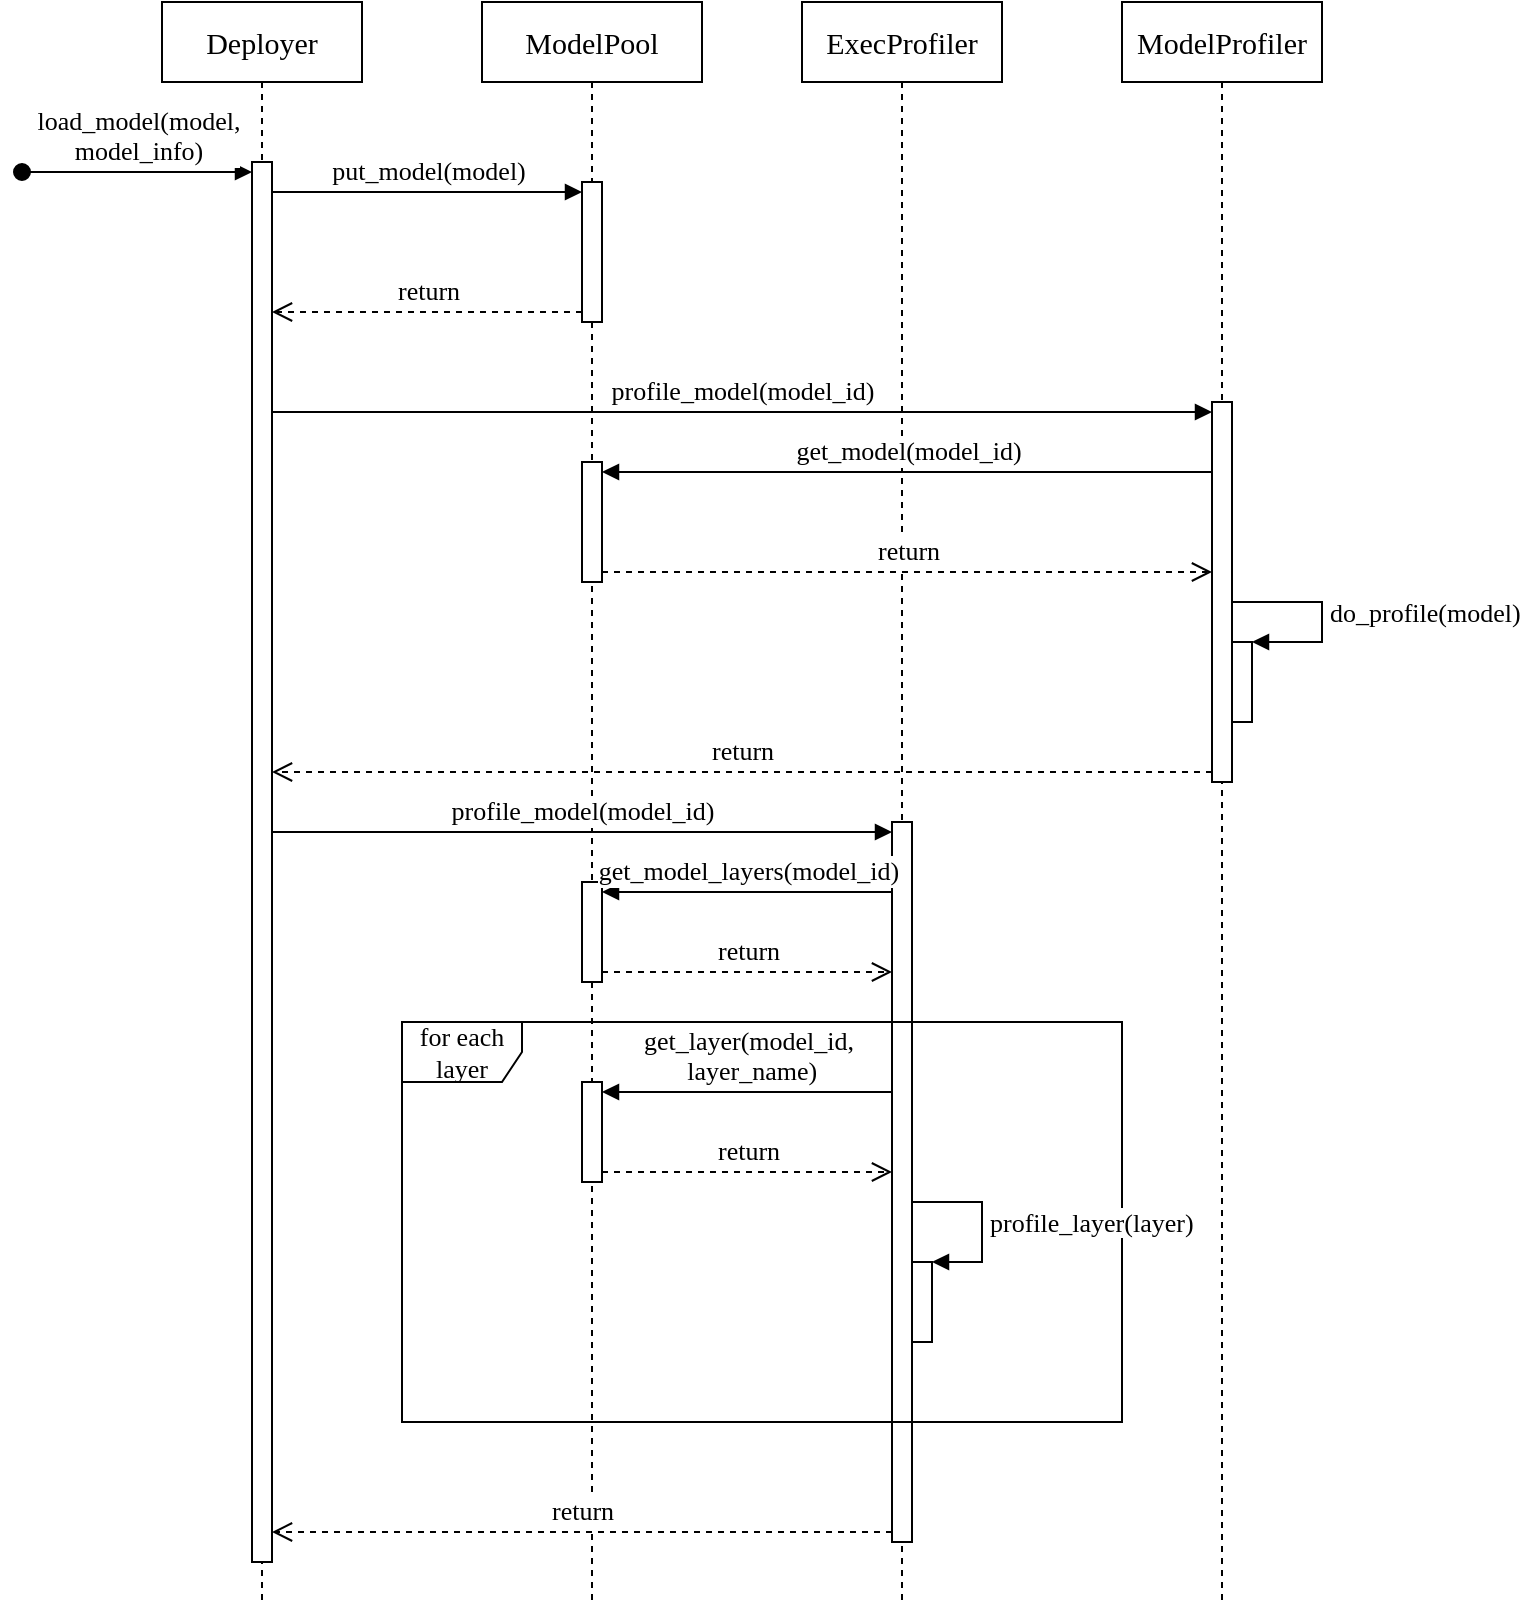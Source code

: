 <mxfile version="27.0.9" pages="5">
  <diagram name="SD_Model_Loading" id="dd1EZxh5fKVaOEeoGFPT">
    <mxGraphModel dx="1426" dy="843" grid="1" gridSize="10" guides="1" tooltips="1" connect="1" arrows="1" fold="1" page="1" pageScale="1" pageWidth="827" pageHeight="1169" math="0" shadow="0" adaptiveColors="none">
      <root>
        <mxCell id="0" />
        <mxCell id="1" parent="0" />
        <mxCell id="vfWFC2bISRL_BCVfNEyI-1" value="Deployer" style="shape=umlLifeline;perimeter=lifelinePerimeter;whiteSpace=wrap;html=1;container=1;dropTarget=0;collapsible=0;recursiveResize=0;outlineConnect=0;portConstraint=eastwest;newEdgeStyle={&quot;curved&quot;:0,&quot;rounded&quot;:0};fontSize=15;fontFamily=Times New Roman;" parent="1" vertex="1">
          <mxGeometry x="80" y="40" width="100" height="800" as="geometry" />
        </mxCell>
        <mxCell id="vfWFC2bISRL_BCVfNEyI-7" value="" style="html=1;points=[[0,0,0,0,5],[0,1,0,0,-5],[1,0,0,0,5],[1,1,0,0,-5]];perimeter=orthogonalPerimeter;outlineConnect=0;targetShapes=umlLifeline;portConstraint=eastwest;newEdgeStyle={&quot;curved&quot;:0,&quot;rounded&quot;:0};fontFamily=Times New Roman;fontSize=13;" parent="vfWFC2bISRL_BCVfNEyI-1" vertex="1">
          <mxGeometry x="45" y="80" width="10" height="700" as="geometry" />
        </mxCell>
        <mxCell id="vfWFC2bISRL_BCVfNEyI-2" value="ModelPool" style="shape=umlLifeline;perimeter=lifelinePerimeter;whiteSpace=wrap;html=1;container=1;dropTarget=0;collapsible=0;recursiveResize=0;outlineConnect=0;portConstraint=eastwest;newEdgeStyle={&quot;curved&quot;:0,&quot;rounded&quot;:0};fontSize=15;fontFamily=Times New Roman;" parent="1" vertex="1">
          <mxGeometry x="240" y="40" width="110" height="800" as="geometry" />
        </mxCell>
        <mxCell id="vfWFC2bISRL_BCVfNEyI-9" value="" style="html=1;points=[[0,0,0,0,5],[0,1,0,0,-5],[1,0,0,0,5],[1,1,0,0,-5]];perimeter=orthogonalPerimeter;outlineConnect=0;targetShapes=umlLifeline;portConstraint=eastwest;newEdgeStyle={&quot;curved&quot;:0,&quot;rounded&quot;:0};fontFamily=Times New Roman;fontSize=13;" parent="vfWFC2bISRL_BCVfNEyI-2" vertex="1">
          <mxGeometry x="50" y="90" width="10" height="70" as="geometry" />
        </mxCell>
        <mxCell id="vfWFC2bISRL_BCVfNEyI-22" value="" style="html=1;points=[[0,0,0,0,5],[0,1,0,0,-5],[1,0,0,0,5],[1,1,0,0,-5]];perimeter=orthogonalPerimeter;outlineConnect=0;targetShapes=umlLifeline;portConstraint=eastwest;newEdgeStyle={&quot;curved&quot;:0,&quot;rounded&quot;:0};fontFamily=Times New Roman;fontSize=13;" parent="vfWFC2bISRL_BCVfNEyI-2" vertex="1">
          <mxGeometry x="50" y="230" width="10" height="60" as="geometry" />
        </mxCell>
        <mxCell id="vfWFC2bISRL_BCVfNEyI-30" value="" style="html=1;points=[[0,0,0,0,5],[0,1,0,0,-5],[1,0,0,0,5],[1,1,0,0,-5]];perimeter=orthogonalPerimeter;outlineConnect=0;targetShapes=umlLifeline;portConstraint=eastwest;newEdgeStyle={&quot;curved&quot;:0,&quot;rounded&quot;:0};fontFamily=Times New Roman;fontSize=13;" parent="vfWFC2bISRL_BCVfNEyI-2" vertex="1">
          <mxGeometry x="50" y="440" width="10" height="50" as="geometry" />
        </mxCell>
        <mxCell id="vfWFC2bISRL_BCVfNEyI-3" value="ExecProfiler" style="shape=umlLifeline;perimeter=lifelinePerimeter;whiteSpace=wrap;html=1;container=1;dropTarget=0;collapsible=0;recursiveResize=0;outlineConnect=0;portConstraint=eastwest;newEdgeStyle={&quot;curved&quot;:0,&quot;rounded&quot;:0};fontSize=15;fontFamily=Times New Roman;" parent="1" vertex="1">
          <mxGeometry x="400" y="40" width="100" height="800" as="geometry" />
        </mxCell>
        <mxCell id="vfWFC2bISRL_BCVfNEyI-16" value="" style="html=1;points=[[0,0,0,0,5],[0,1,0,0,-5],[1,0,0,0,5],[1,1,0,0,-5]];perimeter=orthogonalPerimeter;outlineConnect=0;targetShapes=umlLifeline;portConstraint=eastwest;newEdgeStyle={&quot;curved&quot;:0,&quot;rounded&quot;:0};fontFamily=Times New Roman;fontSize=13;" parent="vfWFC2bISRL_BCVfNEyI-3" vertex="1">
          <mxGeometry x="45" y="410" width="10" height="360" as="geometry" />
        </mxCell>
        <mxCell id="vfWFC2bISRL_BCVfNEyI-4" value="ModelProfiler" style="shape=umlLifeline;perimeter=lifelinePerimeter;whiteSpace=wrap;html=1;container=1;dropTarget=0;collapsible=0;recursiveResize=0;outlineConnect=0;portConstraint=eastwest;newEdgeStyle={&quot;curved&quot;:0,&quot;rounded&quot;:0};fontSize=15;fontFamily=Times New Roman;" parent="1" vertex="1">
          <mxGeometry x="560" y="40" width="100" height="800" as="geometry" />
        </mxCell>
        <mxCell id="vfWFC2bISRL_BCVfNEyI-19" value="" style="html=1;points=[[0,0,0,0,5],[0,1,0,0,-5],[1,0,0,0,5],[1,1,0,0,-5]];perimeter=orthogonalPerimeter;outlineConnect=0;targetShapes=umlLifeline;portConstraint=eastwest;newEdgeStyle={&quot;curved&quot;:0,&quot;rounded&quot;:0};fontFamily=Times New Roman;fontSize=13;" parent="vfWFC2bISRL_BCVfNEyI-4" vertex="1">
          <mxGeometry x="45" y="200" width="10" height="190" as="geometry" />
        </mxCell>
        <mxCell id="vfWFC2bISRL_BCVfNEyI-25" value="" style="html=1;points=[[0,0,0,0,5],[0,1,0,0,-5],[1,0,0,0,5],[1,1,0,0,-5]];perimeter=orthogonalPerimeter;outlineConnect=0;targetShapes=umlLifeline;portConstraint=eastwest;newEdgeStyle={&quot;curved&quot;:0,&quot;rounded&quot;:0};fontFamily=Times New Roman;fontSize=13;" parent="vfWFC2bISRL_BCVfNEyI-4" vertex="1">
          <mxGeometry x="55" y="320" width="10" height="40" as="geometry" />
        </mxCell>
        <mxCell id="vfWFC2bISRL_BCVfNEyI-26" value="do_profile(model)" style="html=1;align=left;spacingLeft=2;endArrow=block;rounded=0;edgeStyle=orthogonalEdgeStyle;curved=0;rounded=0;fontFamily=Times New Roman;fontSize=13;" parent="vfWFC2bISRL_BCVfNEyI-4" source="vfWFC2bISRL_BCVfNEyI-19" target="vfWFC2bISRL_BCVfNEyI-25" edge="1">
          <mxGeometry relative="1" as="geometry">
            <mxPoint x="115" y="320" as="sourcePoint" />
            <Array as="points">
              <mxPoint x="100" y="300" />
              <mxPoint x="100" y="320" />
            </Array>
          </mxGeometry>
        </mxCell>
        <mxCell id="vfWFC2bISRL_BCVfNEyI-8" value="load_model(model,&lt;br&gt;model_info)" style="html=1;verticalAlign=bottom;startArrow=oval;endArrow=block;startSize=8;curved=0;rounded=0;entryX=0;entryY=0;entryDx=0;entryDy=5;fontFamily=Times New Roman;fontSize=13;" parent="1" target="vfWFC2bISRL_BCVfNEyI-7" edge="1">
          <mxGeometry relative="1" as="geometry">
            <mxPoint x="10" y="125" as="sourcePoint" />
          </mxGeometry>
        </mxCell>
        <mxCell id="vfWFC2bISRL_BCVfNEyI-10" value="put_model(model)" style="html=1;verticalAlign=bottom;endArrow=block;curved=0;rounded=0;entryX=0;entryY=0;entryDx=0;entryDy=5;fontFamily=Times New Roman;fontSize=13;" parent="1" source="vfWFC2bISRL_BCVfNEyI-7" target="vfWFC2bISRL_BCVfNEyI-9" edge="1">
          <mxGeometry relative="1" as="geometry">
            <mxPoint x="150" y="145" as="sourcePoint" />
          </mxGeometry>
        </mxCell>
        <mxCell id="vfWFC2bISRL_BCVfNEyI-11" value="return" style="html=1;verticalAlign=bottom;endArrow=open;dashed=1;endSize=8;curved=0;rounded=0;exitX=0;exitY=1;exitDx=0;exitDy=-5;fontFamily=Times New Roman;fontSize=13;" parent="1" source="vfWFC2bISRL_BCVfNEyI-9" target="vfWFC2bISRL_BCVfNEyI-7" edge="1">
          <mxGeometry relative="1" as="geometry">
            <mxPoint x="150" y="215" as="targetPoint" />
          </mxGeometry>
        </mxCell>
        <mxCell id="vfWFC2bISRL_BCVfNEyI-17" value="profile_model(model_id)" style="html=1;verticalAlign=bottom;endArrow=block;curved=0;rounded=0;entryX=0;entryY=0;entryDx=0;entryDy=5;fontFamily=Times New Roman;fontSize=13;" parent="1" source="vfWFC2bISRL_BCVfNEyI-7" target="vfWFC2bISRL_BCVfNEyI-16" edge="1">
          <mxGeometry relative="1" as="geometry">
            <mxPoint x="150" y="245" as="sourcePoint" />
          </mxGeometry>
        </mxCell>
        <mxCell id="vfWFC2bISRL_BCVfNEyI-18" value="return" style="html=1;verticalAlign=bottom;endArrow=open;dashed=1;endSize=8;curved=0;rounded=0;exitX=0;exitY=1;exitDx=0;exitDy=-5;fontFamily=Times New Roman;fontSize=13;" parent="1" source="vfWFC2bISRL_BCVfNEyI-16" target="vfWFC2bISRL_BCVfNEyI-7" edge="1">
          <mxGeometry relative="1" as="geometry">
            <mxPoint x="150" y="315" as="targetPoint" />
          </mxGeometry>
        </mxCell>
        <mxCell id="vfWFC2bISRL_BCVfNEyI-20" value="profile_model(model_id)" style="html=1;verticalAlign=bottom;endArrow=block;curved=0;rounded=0;entryX=0;entryY=0;entryDx=0;entryDy=5;fontFamily=Times New Roman;fontSize=13;" parent="1" source="vfWFC2bISRL_BCVfNEyI-7" target="vfWFC2bISRL_BCVfNEyI-19" edge="1">
          <mxGeometry relative="1" as="geometry">
            <mxPoint x="300" y="245" as="sourcePoint" />
          </mxGeometry>
        </mxCell>
        <mxCell id="vfWFC2bISRL_BCVfNEyI-21" value="return" style="html=1;verticalAlign=bottom;endArrow=open;dashed=1;endSize=8;curved=0;rounded=0;exitX=0;exitY=1;exitDx=0;exitDy=-5;fontFamily=Times New Roman;fontSize=13;" parent="1" source="vfWFC2bISRL_BCVfNEyI-19" target="vfWFC2bISRL_BCVfNEyI-7" edge="1">
          <mxGeometry relative="1" as="geometry">
            <mxPoint x="300" y="315" as="targetPoint" />
          </mxGeometry>
        </mxCell>
        <mxCell id="vfWFC2bISRL_BCVfNEyI-23" value="get_model(model_id)" style="html=1;verticalAlign=bottom;endArrow=block;curved=0;rounded=0;entryX=1;entryY=0;entryDx=0;entryDy=5;fontFamily=Times New Roman;fontSize=13;" parent="1" source="vfWFC2bISRL_BCVfNEyI-19" target="vfWFC2bISRL_BCVfNEyI-22" edge="1">
          <mxGeometry relative="1" as="geometry">
            <mxPoint x="590" y="295" as="sourcePoint" />
          </mxGeometry>
        </mxCell>
        <mxCell id="vfWFC2bISRL_BCVfNEyI-24" value="return" style="html=1;verticalAlign=bottom;endArrow=open;dashed=1;endSize=8;curved=0;rounded=0;exitX=1;exitY=1;exitDx=0;exitDy=-5;fontFamily=Times New Roman;fontSize=13;" parent="1" source="vfWFC2bISRL_BCVfNEyI-22" target="vfWFC2bISRL_BCVfNEyI-19" edge="1">
          <mxGeometry relative="1" as="geometry">
            <mxPoint x="590" y="365" as="targetPoint" />
          </mxGeometry>
        </mxCell>
        <mxCell id="vfWFC2bISRL_BCVfNEyI-31" value="get_model_layers(model_id)" style="html=1;verticalAlign=bottom;endArrow=block;curved=0;rounded=0;entryX=1;entryY=0;entryDx=0;entryDy=5;fontFamily=Times New Roman;fontSize=13;" parent="1" source="vfWFC2bISRL_BCVfNEyI-16" target="vfWFC2bISRL_BCVfNEyI-30" edge="1">
          <mxGeometry relative="1" as="geometry">
            <mxPoint x="420" y="525" as="sourcePoint" />
          </mxGeometry>
        </mxCell>
        <mxCell id="vfWFC2bISRL_BCVfNEyI-32" value="return" style="html=1;verticalAlign=bottom;endArrow=open;dashed=1;endSize=8;curved=0;rounded=0;exitX=1;exitY=1;exitDx=0;exitDy=-5;fontFamily=Times New Roman;fontSize=13;" parent="1" source="vfWFC2bISRL_BCVfNEyI-30" target="vfWFC2bISRL_BCVfNEyI-16" edge="1">
          <mxGeometry relative="1" as="geometry">
            <mxPoint x="420" y="595" as="targetPoint" />
          </mxGeometry>
        </mxCell>
        <mxCell id="vfWFC2bISRL_BCVfNEyI-33" value="for each layer" style="shape=umlFrame;whiteSpace=wrap;html=1;pointerEvents=0;fontFamily=Times New Roman;fontSize=13;" parent="1" vertex="1">
          <mxGeometry x="200" y="550" width="360" height="200" as="geometry" />
        </mxCell>
        <mxCell id="vfWFC2bISRL_BCVfNEyI-34" value="" style="html=1;points=[[0,0,0,0,5],[0,1,0,0,-5],[1,0,0,0,5],[1,1,0,0,-5]];perimeter=orthogonalPerimeter;outlineConnect=0;targetShapes=umlLifeline;portConstraint=eastwest;newEdgeStyle={&quot;curved&quot;:0,&quot;rounded&quot;:0};fontFamily=Times New Roman;fontSize=13;" parent="1" vertex="1">
          <mxGeometry x="290" y="580" width="10" height="50" as="geometry" />
        </mxCell>
        <mxCell id="vfWFC2bISRL_BCVfNEyI-35" value="get_layer(model_id,&lt;br&gt;&amp;nbsp;layer_name)" style="html=1;verticalAlign=bottom;endArrow=block;curved=0;rounded=0;entryX=1;entryY=0;entryDx=0;entryDy=5;fontFamily=Times New Roman;fontSize=13;" parent="1" source="vfWFC2bISRL_BCVfNEyI-16" target="vfWFC2bISRL_BCVfNEyI-34" edge="1">
          <mxGeometry relative="1" as="geometry">
            <mxPoint x="415" y="585" as="sourcePoint" />
          </mxGeometry>
        </mxCell>
        <mxCell id="vfWFC2bISRL_BCVfNEyI-36" value="return" style="html=1;verticalAlign=bottom;endArrow=open;dashed=1;endSize=8;curved=0;rounded=0;exitX=1;exitY=1;exitDx=0;exitDy=-5;fontFamily=Times New Roman;fontSize=13;" parent="1" source="vfWFC2bISRL_BCVfNEyI-34" target="vfWFC2bISRL_BCVfNEyI-16" edge="1">
          <mxGeometry relative="1" as="geometry">
            <mxPoint x="415" y="655" as="targetPoint" />
          </mxGeometry>
        </mxCell>
        <mxCell id="vfWFC2bISRL_BCVfNEyI-37" value="" style="html=1;points=[[0,0,0,0,5],[0,1,0,0,-5],[1,0,0,0,5],[1,1,0,0,-5]];perimeter=orthogonalPerimeter;outlineConnect=0;targetShapes=umlLifeline;portConstraint=eastwest;newEdgeStyle={&quot;curved&quot;:0,&quot;rounded&quot;:0};fontFamily=Times New Roman;fontSize=13;" parent="1" vertex="1">
          <mxGeometry x="455" y="670" width="10" height="40" as="geometry" />
        </mxCell>
        <mxCell id="vfWFC2bISRL_BCVfNEyI-38" value="profile_layer(layer)" style="html=1;align=left;spacingLeft=2;endArrow=block;rounded=0;edgeStyle=orthogonalEdgeStyle;curved=0;rounded=0;fontFamily=Times New Roman;fontSize=13;" parent="1" source="vfWFC2bISRL_BCVfNEyI-16" target="vfWFC2bISRL_BCVfNEyI-37" edge="1">
          <mxGeometry relative="1" as="geometry">
            <mxPoint x="485" y="650" as="sourcePoint" />
            <Array as="points">
              <mxPoint x="490" y="640" />
              <mxPoint x="490" y="670" />
            </Array>
          </mxGeometry>
        </mxCell>
      </root>
    </mxGraphModel>
  </diagram>
  <diagram id="7vWzTCYvKVtXbU5EEI3h" name="SD_Plan_Generation">
    <mxGraphModel dx="2253" dy="843" grid="1" gridSize="10" guides="1" tooltips="1" connect="1" arrows="1" fold="1" page="1" pageScale="1" pageWidth="827" pageHeight="1169" math="0" shadow="0" adaptiveColors="none">
      <root>
        <mxCell id="0" />
        <mxCell id="1" parent="0" />
        <mxCell id="BKi2nVKQxzOFFYB7O-dh-5" value="Deployer" style="shape=umlLifeline;perimeter=lifelinePerimeter;whiteSpace=wrap;html=1;container=1;dropTarget=0;collapsible=0;recursiveResize=0;outlineConnect=0;portConstraint=eastwest;newEdgeStyle={&quot;curved&quot;:0,&quot;rounded&quot;:0};fontFamily=Times New Roman;fontSize=15;" parent="1" vertex="1">
          <mxGeometry x="80" y="40" width="100" height="720" as="geometry" />
        </mxCell>
        <mxCell id="BKi2nVKQxzOFFYB7O-dh-10" value="" style="html=1;points=[[0,0,0,0,5],[0,1,0,0,-5],[1,0,0,0,5],[1,1,0,0,-5]];perimeter=orthogonalPerimeter;outlineConnect=0;targetShapes=umlLifeline;portConstraint=eastwest;newEdgeStyle={&quot;curved&quot;:0,&quot;rounded&quot;:0};fontFamily=Times New Roman;fontSize=13;" parent="BKi2nVKQxzOFFYB7O-dh-5" vertex="1">
          <mxGeometry x="45" y="80" width="10" height="620" as="geometry" />
        </mxCell>
        <mxCell id="BKi2nVKQxzOFFYB7O-dh-11" value="generate_plan(opt_params)" style="html=1;verticalAlign=bottom;startArrow=oval;endArrow=block;startSize=8;curved=0;rounded=0;entryX=0;entryY=0;entryDx=0;entryDy=5;fontFamily=Times New Roman;fontSize=13;" parent="BKi2nVKQxzOFFYB7O-dh-5" target="BKi2nVKQxzOFFYB7O-dh-10" edge="1">
          <mxGeometry relative="1" as="geometry">
            <mxPoint x="-70" y="85" as="sourcePoint" />
          </mxGeometry>
        </mxCell>
        <mxCell id="BKi2nVKQxzOFFYB7O-dh-6" value="ModelProfiler" style="shape=umlLifeline;perimeter=lifelinePerimeter;whiteSpace=wrap;html=1;container=1;dropTarget=0;collapsible=0;recursiveResize=0;outlineConnect=0;portConstraint=eastwest;newEdgeStyle={&quot;curved&quot;:0,&quot;rounded&quot;:0};fontFamily=Times New Roman;fontSize=15;" parent="1" vertex="1">
          <mxGeometry x="240" y="40" width="100" height="720" as="geometry" />
        </mxCell>
        <mxCell id="BKi2nVKQxzOFFYB7O-dh-15" value="" style="html=1;points=[[0,0,0,0,5],[0,1,0,0,-5],[1,0,0,0,5],[1,1,0,0,-5]];perimeter=orthogonalPerimeter;outlineConnect=0;targetShapes=umlLifeline;portConstraint=eastwest;newEdgeStyle={&quot;curved&quot;:0,&quot;rounded&quot;:0};fontFamily=Times New Roman;fontSize=13;" parent="BKi2nVKQxzOFFYB7O-dh-6" vertex="1">
          <mxGeometry x="45" y="190" width="10" height="60" as="geometry" />
        </mxCell>
        <mxCell id="BKi2nVKQxzOFFYB7O-dh-7" value="NetStatePool" style="shape=umlLifeline;perimeter=lifelinePerimeter;whiteSpace=wrap;html=1;container=1;dropTarget=0;collapsible=0;recursiveResize=0;outlineConnect=0;portConstraint=eastwest;newEdgeStyle={&quot;curved&quot;:0,&quot;rounded&quot;:0};fontFamily=Times New Roman;fontSize=15;" parent="1" vertex="1">
          <mxGeometry x="400" y="40" width="100" height="720" as="geometry" />
        </mxCell>
        <mxCell id="BKi2nVKQxzOFFYB7O-dh-12" value="" style="html=1;points=[[0,0,0,0,5],[0,1,0,0,-5],[1,0,0,0,5],[1,1,0,0,-5]];perimeter=orthogonalPerimeter;outlineConnect=0;targetShapes=umlLifeline;portConstraint=eastwest;newEdgeStyle={&quot;curved&quot;:0,&quot;rounded&quot;:0};fontFamily=Times New Roman;fontSize=13;" parent="BKi2nVKQxzOFFYB7O-dh-7" vertex="1">
          <mxGeometry x="45" y="100" width="10" height="60" as="geometry" />
        </mxCell>
        <mxCell id="BKi2nVKQxzOFFYB7O-dh-8" value="ExecProfiler" style="shape=umlLifeline;perimeter=lifelinePerimeter;whiteSpace=wrap;html=1;container=1;dropTarget=0;collapsible=0;recursiveResize=0;outlineConnect=0;portConstraint=eastwest;newEdgeStyle={&quot;curved&quot;:0,&quot;rounded&quot;:0};fontFamily=Times New Roman;fontSize=15;" parent="1" vertex="1">
          <mxGeometry x="560" y="40" width="100" height="720" as="geometry" />
        </mxCell>
        <mxCell id="H54k40G9BARdAE5oaCfn-1" value="" style="html=1;points=[[0,0,0,0,5],[0,1,0,0,-5],[1,0,0,0,5],[1,1,0,0,-5]];perimeter=orthogonalPerimeter;outlineConnect=0;targetShapes=umlLifeline;portConstraint=eastwest;newEdgeStyle={&quot;curved&quot;:0,&quot;rounded&quot;:0};fontFamily=Times New Roman;fontSize=13;" parent="BKi2nVKQxzOFFYB7O-dh-8" vertex="1">
          <mxGeometry x="45" y="270" width="10" height="70" as="geometry" />
        </mxCell>
        <mxCell id="BKi2nVKQxzOFFYB7O-dh-9" value="Optimizer" style="shape=umlLifeline;perimeter=lifelinePerimeter;whiteSpace=wrap;html=1;container=1;dropTarget=0;collapsible=0;recursiveResize=0;outlineConnect=0;portConstraint=eastwest;newEdgeStyle={&quot;curved&quot;:0,&quot;rounded&quot;:0};fontFamily=Times New Roman;fontSize=15;" parent="1" vertex="1">
          <mxGeometry x="720" y="40" width="100" height="710" as="geometry" />
        </mxCell>
        <mxCell id="H54k40G9BARdAE5oaCfn-4" value="" style="html=1;points=[[0,0,0,0,5],[0,1,0,0,-5],[1,0,0,0,5],[1,1,0,0,-5]];perimeter=orthogonalPerimeter;outlineConnect=0;targetShapes=umlLifeline;portConstraint=eastwest;newEdgeStyle={&quot;curved&quot;:0,&quot;rounded&quot;:0};fontFamily=Times New Roman;fontSize=13;" parent="BKi2nVKQxzOFFYB7O-dh-9" vertex="1">
          <mxGeometry x="45" y="390" width="10" height="290" as="geometry" />
        </mxCell>
        <mxCell id="H54k40G9BARdAE5oaCfn-9" value="" style="html=1;points=[[0,0,0,0,5],[0,1,0,0,-5],[1,0,0,0,5],[1,1,0,0,-5]];perimeter=orthogonalPerimeter;outlineConnect=0;targetShapes=umlLifeline;portConstraint=eastwest;newEdgeStyle={&quot;curved&quot;:0,&quot;rounded&quot;:0};fontFamily=Times New Roman;fontSize=13;" parent="BKi2nVKQxzOFFYB7O-dh-9" vertex="1">
          <mxGeometry x="55" y="440" width="10" height="40" as="geometry" />
        </mxCell>
        <mxCell id="H54k40G9BARdAE5oaCfn-10" value="do_optimization()" style="html=1;align=left;spacingLeft=2;endArrow=block;rounded=0;edgeStyle=orthogonalEdgeStyle;curved=0;rounded=0;fontFamily=Times New Roman;fontSize=13;" parent="BKi2nVKQxzOFFYB7O-dh-9" source="H54k40G9BARdAE5oaCfn-4" target="H54k40G9BARdAE5oaCfn-9" edge="1">
          <mxGeometry relative="1" as="geometry">
            <mxPoint x="85" y="420" as="sourcePoint" />
            <Array as="points">
              <mxPoint x="90" y="410" />
              <mxPoint x="90" y="440" />
            </Array>
          </mxGeometry>
        </mxCell>
        <mxCell id="H54k40G9BARdAE5oaCfn-11" value="" style="html=1;points=[[0,0,0,0,5],[0,1,0,0,-5],[1,0,0,0,5],[1,1,0,0,-5]];perimeter=orthogonalPerimeter;outlineConnect=0;targetShapes=umlLifeline;portConstraint=eastwest;newEdgeStyle={&quot;curved&quot;:0,&quot;rounded&quot;:0};fontFamily=Times New Roman;fontSize=13;" parent="BKi2nVKQxzOFFYB7O-dh-9" vertex="1">
          <mxGeometry x="55" y="525" width="10" height="40" as="geometry" />
        </mxCell>
        <mxCell id="H54k40G9BARdAE5oaCfn-12" value="post_process()" style="html=1;align=left;spacingLeft=2;endArrow=block;rounded=0;edgeStyle=orthogonalEdgeStyle;curved=0;rounded=0;fontFamily=Times New Roman;fontSize=13;" parent="BKi2nVKQxzOFFYB7O-dh-9" source="H54k40G9BARdAE5oaCfn-4" target="H54k40G9BARdAE5oaCfn-11" edge="1">
          <mxGeometry relative="1" as="geometry">
            <mxPoint x="95" y="500" as="sourcePoint" />
            <Array as="points">
              <mxPoint x="90" y="500" />
              <mxPoint x="90" y="530" />
            </Array>
          </mxGeometry>
        </mxCell>
        <mxCell id="H54k40G9BARdAE5oaCfn-13" value="" style="html=1;points=[[0,0,0,0,5],[0,1,0,0,-5],[1,0,0,0,5],[1,1,0,0,-5]];perimeter=orthogonalPerimeter;outlineConnect=0;targetShapes=umlLifeline;portConstraint=eastwest;newEdgeStyle={&quot;curved&quot;:0,&quot;rounded&quot;:0};fontFamily=Times New Roman;fontSize=13;" parent="BKi2nVKQxzOFFYB7O-dh-9" vertex="1">
          <mxGeometry x="55" y="610" width="10" height="40" as="geometry" />
        </mxCell>
        <mxCell id="H54k40G9BARdAE5oaCfn-14" value="build_plan()" style="html=1;align=left;spacingLeft=2;endArrow=block;rounded=0;edgeStyle=orthogonalEdgeStyle;curved=0;rounded=0;fontFamily=Times New Roman;fontSize=13;" parent="BKi2nVKQxzOFFYB7O-dh-9" edge="1">
          <mxGeometry relative="1" as="geometry">
            <mxPoint x="55" y="576" as="sourcePoint" />
            <Array as="points">
              <mxPoint x="55" y="590" />
              <mxPoint x="90" y="590" />
              <mxPoint x="90" y="616" />
            </Array>
            <mxPoint x="65" y="616" as="targetPoint" />
          </mxGeometry>
        </mxCell>
        <mxCell id="BKi2nVKQxzOFFYB7O-dh-13" value="get_network_graph()" style="html=1;verticalAlign=bottom;endArrow=block;curved=0;rounded=0;entryX=0;entryY=0;entryDx=0;entryDy=5;fontFamily=Times New Roman;fontSize=13;" parent="1" source="BKi2nVKQxzOFFYB7O-dh-10" target="BKi2nVKQxzOFFYB7O-dh-12" edge="1">
          <mxGeometry relative="1" as="geometry">
            <mxPoint x="310" y="155" as="sourcePoint" />
          </mxGeometry>
        </mxCell>
        <mxCell id="BKi2nVKQxzOFFYB7O-dh-14" value="return" style="html=1;verticalAlign=bottom;endArrow=open;dashed=1;endSize=8;curved=0;rounded=0;exitX=0;exitY=1;exitDx=0;exitDy=-5;fontFamily=Times New Roman;fontSize=13;" parent="1" source="BKi2nVKQxzOFFYB7O-dh-12" target="BKi2nVKQxzOFFYB7O-dh-10" edge="1">
          <mxGeometry relative="1" as="geometry">
            <mxPoint x="310" y="225" as="targetPoint" />
          </mxGeometry>
        </mxCell>
        <mxCell id="BKi2nVKQxzOFFYB7O-dh-16" value="get_model_profile(model_id)" style="html=1;verticalAlign=bottom;endArrow=block;curved=0;rounded=0;entryX=0;entryY=0;entryDx=0;entryDy=5;fontFamily=Times New Roman;fontSize=13;" parent="1" source="BKi2nVKQxzOFFYB7O-dh-10" target="BKi2nVKQxzOFFYB7O-dh-15" edge="1">
          <mxGeometry relative="1" as="geometry">
            <mxPoint x="190" y="235" as="sourcePoint" />
          </mxGeometry>
        </mxCell>
        <mxCell id="BKi2nVKQxzOFFYB7O-dh-17" value="return" style="html=1;verticalAlign=bottom;endArrow=open;dashed=1;endSize=8;curved=0;rounded=0;exitX=0;exitY=1;exitDx=0;exitDy=-5;fontFamily=Times New Roman;fontSize=13;" parent="1" source="BKi2nVKQxzOFFYB7O-dh-15" target="BKi2nVKQxzOFFYB7O-dh-10" edge="1">
          <mxGeometry relative="1" as="geometry">
            <mxPoint x="190" y="305" as="targetPoint" />
          </mxGeometry>
        </mxCell>
        <mxCell id="H54k40G9BARdAE5oaCfn-2" value="get_exec_profile(model_id)" style="html=1;verticalAlign=bottom;endArrow=block;curved=0;rounded=0;entryX=0;entryY=0;entryDx=0;entryDy=5;fontFamily=Times New Roman;fontSize=13;" parent="1" source="BKi2nVKQxzOFFYB7O-dh-10" target="H54k40G9BARdAE5oaCfn-1" edge="1">
          <mxGeometry relative="1" as="geometry">
            <mxPoint x="500" y="315" as="sourcePoint" />
          </mxGeometry>
        </mxCell>
        <mxCell id="H54k40G9BARdAE5oaCfn-3" value="return" style="html=1;verticalAlign=bottom;endArrow=open;dashed=1;endSize=8;curved=0;rounded=0;exitX=0;exitY=1;exitDx=0;exitDy=-5;fontFamily=Times New Roman;fontSize=13;" parent="1" source="H54k40G9BARdAE5oaCfn-1" target="BKi2nVKQxzOFFYB7O-dh-10" edge="1">
          <mxGeometry relative="1" as="geometry">
            <mxPoint x="500" y="385" as="targetPoint" />
          </mxGeometry>
        </mxCell>
        <mxCell id="H54k40G9BARdAE5oaCfn-5" value="optimize(net_graph, mod_graph, exec_profiles, opt_params)" style="html=1;verticalAlign=bottom;endArrow=block;curved=0;rounded=0;entryX=0;entryY=0;entryDx=0;entryDy=5;fontFamily=Times New Roman;fontSize=13;" parent="1" source="BKi2nVKQxzOFFYB7O-dh-10" target="H54k40G9BARdAE5oaCfn-4" edge="1">
          <mxGeometry relative="1" as="geometry">
            <mxPoint x="320" y="435" as="sourcePoint" />
          </mxGeometry>
        </mxCell>
        <mxCell id="H54k40G9BARdAE5oaCfn-6" value="return" style="html=1;verticalAlign=bottom;endArrow=open;dashed=1;endSize=8;curved=0;rounded=0;exitX=0;exitY=1;exitDx=0;exitDy=-5;fontFamily=Times New Roman;fontSize=13;" parent="1" source="H54k40G9BARdAE5oaCfn-4" target="BKi2nVKQxzOFFYB7O-dh-10" edge="1">
          <mxGeometry relative="1" as="geometry">
            <mxPoint x="320" y="505" as="targetPoint" />
          </mxGeometry>
        </mxCell>
      </root>
    </mxGraphModel>
  </diagram>
  <diagram id="mQw95LwxJVh7NUn5RuQ5" name="SD_Plan_Deployment">
    <mxGraphModel dx="1426" dy="843" grid="1" gridSize="10" guides="1" tooltips="1" connect="1" arrows="1" fold="1" page="1" pageScale="1" pageWidth="827" pageHeight="1169" math="0" shadow="0" adaptiveColors="none">
      <root>
        <mxCell id="0" />
        <mxCell id="1" parent="0" />
        <mxCell id="XTrdWGUO4z9FeRwAEICB-1" value="Deployer" style="shape=umlLifeline;perimeter=lifelinePerimeter;whiteSpace=wrap;html=1;container=1;dropTarget=0;collapsible=0;recursiveResize=0;outlineConnect=0;portConstraint=eastwest;newEdgeStyle={&quot;curved&quot;:0,&quot;rounded&quot;:0};fontFamily=Times New Roman;fontSize=15;" parent="1" vertex="1">
          <mxGeometry x="80" y="40" width="100" height="760" as="geometry" />
        </mxCell>
        <mxCell id="F6INMgdA26cR4qQMdB83-1" value="" style="html=1;points=[[0,0,0,0,5],[0,1,0,0,-5],[1,0,0,0,5],[1,1,0,0,-5]];perimeter=orthogonalPerimeter;outlineConnect=0;targetShapes=umlLifeline;portConstraint=eastwest;newEdgeStyle={&quot;curved&quot;:0,&quot;rounded&quot;:0};fontFamily=Times New Roman;fontSize=13;" parent="XTrdWGUO4z9FeRwAEICB-1" vertex="1">
          <mxGeometry x="45" y="80" width="10" height="660" as="geometry" />
        </mxCell>
        <mxCell id="F6INMgdA26cR4qQMdB83-2" value="deploy_plan(plan)" style="html=1;verticalAlign=bottom;startArrow=oval;endArrow=block;startSize=8;curved=0;rounded=0;entryX=0;entryY=0;entryDx=0;entryDy=5;fontFamily=Times New Roman;fontSize=13;" parent="XTrdWGUO4z9FeRwAEICB-1" target="F6INMgdA26cR4qQMdB83-1" edge="1">
          <mxGeometry relative="1" as="geometry">
            <mxPoint x="-60" y="85" as="sourcePoint" />
          </mxGeometry>
        </mxCell>
        <mxCell id="XTrdWGUO4z9FeRwAEICB-2" value="ModelPool" style="shape=umlLifeline;perimeter=lifelinePerimeter;whiteSpace=wrap;html=1;container=1;dropTarget=0;collapsible=0;recursiveResize=0;outlineConnect=0;portConstraint=eastwest;newEdgeStyle={&quot;curved&quot;:0,&quot;rounded&quot;:0};fontFamily=Times New Roman;fontSize=15;" parent="1" vertex="1">
          <mxGeometry x="240" y="40" width="100" height="760" as="geometry" />
        </mxCell>
        <mxCell id="F6INMgdA26cR4qQMdB83-9" value="" style="html=1;points=[[0,0,0,0,5],[0,1,0,0,-5],[1,0,0,0,5],[1,1,0,0,-5]];perimeter=orthogonalPerimeter;outlineConnect=0;targetShapes=umlLifeline;portConstraint=eastwest;newEdgeStyle={&quot;curved&quot;:0,&quot;rounded&quot;:0};fontFamily=Times New Roman;fontSize=13;" parent="XTrdWGUO4z9FeRwAEICB-2" vertex="1">
          <mxGeometry x="45" y="150" width="10" height="50" as="geometry" />
        </mxCell>
        <mxCell id="F6INMgdA26cR4qQMdB83-23" value="" style="html=1;points=[[0,0,0,0,5],[0,1,0,0,-5],[1,0,0,0,5],[1,1,0,0,-5]];perimeter=orthogonalPerimeter;outlineConnect=0;targetShapes=umlLifeline;portConstraint=eastwest;newEdgeStyle={&quot;curved&quot;:0,&quot;rounded&quot;:0};fontFamily=Times New Roman;fontSize=13;" parent="XTrdWGUO4z9FeRwAEICB-2" vertex="1">
          <mxGeometry x="45" y="545" width="10" height="55" as="geometry" />
        </mxCell>
        <mxCell id="XTrdWGUO4z9FeRwAEICB-3" value="ModelDivider" style="shape=umlLifeline;perimeter=lifelinePerimeter;whiteSpace=wrap;html=1;container=1;dropTarget=0;collapsible=0;recursiveResize=0;outlineConnect=0;portConstraint=eastwest;newEdgeStyle={&quot;curved&quot;:0,&quot;rounded&quot;:0};fontFamily=Times New Roman;fontSize=15;" parent="1" vertex="1">
          <mxGeometry x="400" y="40" width="100" height="760" as="geometry" />
        </mxCell>
        <mxCell id="F6INMgdA26cR4qQMdB83-3" value="" style="html=1;points=[[0,0,0,0,5],[0,1,0,0,-5],[1,0,0,0,5],[1,1,0,0,-5]];perimeter=orthogonalPerimeter;outlineConnect=0;targetShapes=umlLifeline;portConstraint=eastwest;newEdgeStyle={&quot;curved&quot;:0,&quot;rounded&quot;:0};fontFamily=Times New Roman;fontSize=13;" parent="XTrdWGUO4z9FeRwAEICB-3" vertex="1">
          <mxGeometry x="45" y="110" width="10" height="380" as="geometry" />
        </mxCell>
        <mxCell id="XTrdWGUO4z9FeRwAEICB-4" value="Inferencer" style="shape=umlLifeline;perimeter=lifelinePerimeter;whiteSpace=wrap;html=1;container=1;dropTarget=0;collapsible=0;recursiveResize=0;outlineConnect=0;portConstraint=eastwest;newEdgeStyle={&quot;curved&quot;:0,&quot;rounded&quot;:0};fontFamily=Times New Roman;fontSize=15;" parent="1" vertex="1">
          <mxGeometry x="560" y="40" width="100" height="760" as="geometry" />
        </mxCell>
        <mxCell id="F6INMgdA26cR4qQMdB83-20" value="" style="html=1;points=[[0,0,0,0,5],[0,1,0,0,-5],[1,0,0,0,5],[1,1,0,0,-5]];perimeter=orthogonalPerimeter;outlineConnect=0;targetShapes=umlLifeline;portConstraint=eastwest;newEdgeStyle={&quot;curved&quot;:0,&quot;rounded&quot;:0};fontFamily=Times New Roman;fontSize=13;" parent="XTrdWGUO4z9FeRwAEICB-4" vertex="1">
          <mxGeometry x="45" y="510" width="10" height="220" as="geometry" />
        </mxCell>
        <mxCell id="F6INMgdA26cR4qQMdB83-26" value="" style="html=1;points=[[0,0,0,0,5],[0,1,0,0,-5],[1,0,0,0,5],[1,1,0,0,-5]];perimeter=orthogonalPerimeter;outlineConnect=0;targetShapes=umlLifeline;portConstraint=eastwest;newEdgeStyle={&quot;curved&quot;:0,&quot;rounded&quot;:0};fontFamily=Times New Roman;fontSize=13;" parent="XTrdWGUO4z9FeRwAEICB-4" vertex="1">
          <mxGeometry x="55" y="660" width="10" height="40" as="geometry" />
        </mxCell>
        <mxCell id="F6INMgdA26cR4qQMdB83-27" value="start_infer_service(model_comp)" style="html=1;align=left;spacingLeft=2;endArrow=block;rounded=0;edgeStyle=orthogonalEdgeStyle;curved=0;rounded=0;fontFamily=Times New Roman;fontSize=13;" parent="XTrdWGUO4z9FeRwAEICB-4" source="F6INMgdA26cR4qQMdB83-20" target="F6INMgdA26cR4qQMdB83-26" edge="1">
          <mxGeometry relative="1" as="geometry">
            <mxPoint x="105" y="640" as="sourcePoint" />
            <Array as="points">
              <mxPoint x="90" y="620" />
              <mxPoint x="90" y="660" />
            </Array>
          </mxGeometry>
        </mxCell>
        <mxCell id="F6INMgdA26cR4qQMdB83-4" value="divide_model(plan)" style="html=1;verticalAlign=bottom;endArrow=block;curved=0;rounded=0;entryX=0;entryY=0;entryDx=0;entryDy=5;fontFamily=Times New Roman;fontSize=13;" parent="1" source="F6INMgdA26cR4qQMdB83-1" target="F6INMgdA26cR4qQMdB83-3" edge="1">
          <mxGeometry relative="1" as="geometry">
            <mxPoint x="334" y="155" as="sourcePoint" />
          </mxGeometry>
        </mxCell>
        <mxCell id="F6INMgdA26cR4qQMdB83-5" value="return" style="html=1;verticalAlign=bottom;endArrow=open;dashed=1;endSize=8;curved=0;rounded=0;exitX=0;exitY=1;exitDx=0;exitDy=-5;fontFamily=Times New Roman;fontSize=13;" parent="1" source="F6INMgdA26cR4qQMdB83-3" target="F6INMgdA26cR4qQMdB83-1" edge="1">
          <mxGeometry relative="1" as="geometry">
            <mxPoint x="334" y="225" as="targetPoint" />
          </mxGeometry>
        </mxCell>
        <mxCell id="F6INMgdA26cR4qQMdB83-10" value="get_model(model_id)" style="html=1;verticalAlign=bottom;endArrow=block;curved=0;rounded=0;entryX=1;entryY=0;entryDx=0;entryDy=5;fontFamily=Times New Roman;fontSize=13;" parent="1" source="F6INMgdA26cR4qQMdB83-3" target="F6INMgdA26cR4qQMdB83-9" edge="1">
          <mxGeometry relative="1" as="geometry">
            <mxPoint x="420" y="235" as="sourcePoint" />
          </mxGeometry>
        </mxCell>
        <mxCell id="F6INMgdA26cR4qQMdB83-11" value="return" style="html=1;verticalAlign=bottom;endArrow=open;dashed=1;endSize=8;curved=0;rounded=0;exitX=1;exitY=1;exitDx=0;exitDy=-5;fontFamily=Times New Roman;fontSize=13;" parent="1" source="F6INMgdA26cR4qQMdB83-9" target="F6INMgdA26cR4qQMdB83-3" edge="1">
          <mxGeometry relative="1" as="geometry">
            <mxPoint x="420" y="305" as="targetPoint" />
          </mxGeometry>
        </mxCell>
        <mxCell id="F6INMgdA26cR4qQMdB83-12" value="for comp_id" style="shape=umlFrame;whiteSpace=wrap;html=1;pointerEvents=0;fontFamily=Times New Roman;fontSize=13;" parent="1" vertex="1">
          <mxGeometry x="220" y="280" width="380" height="200" as="geometry" />
        </mxCell>
        <mxCell id="F6INMgdA26cR4qQMdB83-15" value="" style="html=1;points=[[0,0,0,0,5],[0,1,0,0,-5],[1,0,0,0,5],[1,1,0,0,-5]];perimeter=orthogonalPerimeter;outlineConnect=0;targetShapes=umlLifeline;portConstraint=eastwest;newEdgeStyle={&quot;curved&quot;:0,&quot;rounded&quot;:0};fontFamily=Times New Roman;fontSize=13;" parent="1" vertex="1">
          <mxGeometry x="455" y="330" width="10" height="40" as="geometry" />
        </mxCell>
        <mxCell id="F6INMgdA26cR4qQMdB83-16" value="divide_comp(model,&lt;br&gt;comp_id)" style="html=1;align=left;spacingLeft=2;endArrow=block;rounded=0;edgeStyle=orthogonalEdgeStyle;curved=0;rounded=0;fontFamily=Times New Roman;fontSize=13;" parent="1" source="F6INMgdA26cR4qQMdB83-3" target="F6INMgdA26cR4qQMdB83-15" edge="1">
          <mxGeometry relative="1" as="geometry">
            <mxPoint x="470" y="310" as="sourcePoint" />
            <Array as="points">
              <mxPoint x="490" y="300" />
              <mxPoint x="490" y="330" />
            </Array>
          </mxGeometry>
        </mxCell>
        <mxCell id="F6INMgdA26cR4qQMdB83-17" value="" style="html=1;points=[[0,0,0,0,5],[0,1,0,0,-5],[1,0,0,0,5],[1,1,0,0,-5]];perimeter=orthogonalPerimeter;outlineConnect=0;targetShapes=umlLifeline;portConstraint=eastwest;newEdgeStyle={&quot;curved&quot;:0,&quot;rounded&quot;:0};fontFamily=Times New Roman;fontSize=13;" parent="1" vertex="1">
          <mxGeometry x="285" y="400" width="10" height="50" as="geometry" />
        </mxCell>
        <mxCell id="F6INMgdA26cR4qQMdB83-18" value="put_model(model_comp)" style="html=1;verticalAlign=bottom;endArrow=block;curved=0;rounded=0;entryX=1;entryY=0;entryDx=0;entryDy=5;fontFamily=Times New Roman;fontSize=13;" parent="1" source="F6INMgdA26cR4qQMdB83-3" target="F6INMgdA26cR4qQMdB83-17" edge="1">
          <mxGeometry relative="1" as="geometry">
            <mxPoint x="420" y="345" as="sourcePoint" />
          </mxGeometry>
        </mxCell>
        <mxCell id="F6INMgdA26cR4qQMdB83-19" value="return" style="html=1;verticalAlign=bottom;endArrow=open;dashed=1;endSize=8;curved=0;rounded=0;exitX=1;exitY=1;exitDx=0;exitDy=-5;fontFamily=Times New Roman;fontSize=13;" parent="1" source="F6INMgdA26cR4qQMdB83-17" target="F6INMgdA26cR4qQMdB83-3" edge="1">
          <mxGeometry relative="1" as="geometry">
            <mxPoint x="420" y="415" as="targetPoint" />
          </mxGeometry>
        </mxCell>
        <mxCell id="F6INMgdA26cR4qQMdB83-21" value="serve_plan(plan)" style="html=1;verticalAlign=bottom;endArrow=block;curved=0;rounded=0;entryX=0;entryY=0;entryDx=0;entryDy=5;fontFamily=Times New Roman;fontSize=13;" parent="1" source="F6INMgdA26cR4qQMdB83-1" target="F6INMgdA26cR4qQMdB83-20" edge="1">
          <mxGeometry relative="1" as="geometry">
            <mxPoint x="320" y="595" as="sourcePoint" />
          </mxGeometry>
        </mxCell>
        <mxCell id="F6INMgdA26cR4qQMdB83-22" value="return" style="html=1;verticalAlign=bottom;endArrow=open;dashed=1;endSize=8;curved=0;rounded=0;exitX=0;exitY=1;exitDx=0;exitDy=-5;fontFamily=Times New Roman;fontSize=13;" parent="1" source="F6INMgdA26cR4qQMdB83-20" target="F6INMgdA26cR4qQMdB83-1" edge="1">
          <mxGeometry relative="1" as="geometry">
            <mxPoint x="320" y="665" as="targetPoint" />
          </mxGeometry>
        </mxCell>
        <mxCell id="F6INMgdA26cR4qQMdB83-24" value="get_model(comp_id)" style="html=1;verticalAlign=bottom;endArrow=block;curved=0;rounded=0;entryX=1;entryY=0;entryDx=0;entryDy=5;fontFamily=Times New Roman;fontSize=13;" parent="1" source="F6INMgdA26cR4qQMdB83-20" target="F6INMgdA26cR4qQMdB83-23" edge="1">
          <mxGeometry relative="1" as="geometry">
            <mxPoint x="440" y="590" as="sourcePoint" />
          </mxGeometry>
        </mxCell>
        <mxCell id="F6INMgdA26cR4qQMdB83-25" value="return" style="html=1;verticalAlign=bottom;endArrow=open;dashed=1;endSize=8;curved=0;rounded=0;exitX=1;exitY=1;exitDx=0;exitDy=-5;fontFamily=Times New Roman;fontSize=13;" parent="1" source="F6INMgdA26cR4qQMdB83-23" target="F6INMgdA26cR4qQMdB83-20" edge="1">
          <mxGeometry relative="1" as="geometry">
            <mxPoint x="440" y="660" as="targetPoint" />
          </mxGeometry>
        </mxCell>
      </root>
    </mxGraphModel>
  </diagram>
  <diagram id="I6GSzbN_nlLkjaHrJGff" name="SD_Inference">
    <mxGraphModel dx="1426" dy="843" grid="1" gridSize="10" guides="1" tooltips="1" connect="1" arrows="1" fold="1" page="1" pageScale="1" pageWidth="827" pageHeight="1169" math="0" shadow="0" adaptiveColors="none">
      <root>
        <mxCell id="0" />
        <mxCell id="1" parent="0" />
        <mxCell id="Zx3nBYXDWLtA8QrcRpoe-1" value="FrontEnd" style="shape=umlLifeline;perimeter=lifelinePerimeter;whiteSpace=wrap;html=1;container=1;dropTarget=0;collapsible=0;recursiveResize=0;outlineConnect=0;portConstraint=eastwest;newEdgeStyle={&quot;curved&quot;:0,&quot;rounded&quot;:0};fontFamily=Times New Roman;fontSize=15;" vertex="1" parent="1">
          <mxGeometry x="80" y="40" width="100" height="600" as="geometry" />
        </mxCell>
        <mxCell id="luadwFRESbnyFkeFNtn2-5" value="" style="html=1;points=[[0,0,0,0,5],[0,1,0,0,-5],[1,0,0,0,5],[1,1,0,0,-5]];perimeter=orthogonalPerimeter;outlineConnect=0;targetShapes=umlLifeline;portConstraint=eastwest;newEdgeStyle={&quot;curved&quot;:0,&quot;rounded&quot;:0};fontFamily=Times New Roman;fontSize=13;" vertex="1" parent="Zx3nBYXDWLtA8QrcRpoe-1">
          <mxGeometry x="45" y="80" width="10" height="460" as="geometry" />
        </mxCell>
        <mxCell id="luadwFRESbnyFkeFNtn2-6" value="do_inference(input, &lt;br&gt;input_info)" style="html=1;verticalAlign=bottom;startArrow=oval;endArrow=block;startSize=8;curved=0;rounded=0;entryX=0;entryY=0;entryDx=0;entryDy=5;fontFamily=Times New Roman;fontSize=13;" edge="1" target="luadwFRESbnyFkeFNtn2-5" parent="Zx3nBYXDWLtA8QrcRpoe-1">
          <mxGeometry relative="1" as="geometry">
            <mxPoint x="-70" y="85" as="sourcePoint" />
          </mxGeometry>
        </mxCell>
        <mxCell id="luadwFRESbnyFkeFNtn2-25" value="" style="html=1;points=[[0,0,0,0,5],[0,1,0,0,-5],[1,0,0,0,5],[1,1,0,0,-5]];perimeter=orthogonalPerimeter;outlineConnect=0;targetShapes=umlLifeline;portConstraint=eastwest;newEdgeStyle={&quot;curved&quot;:0,&quot;rounded&quot;:0};fontFamily=Times New Roman;fontSize=13;" vertex="1" parent="Zx3nBYXDWLtA8QrcRpoe-1">
          <mxGeometry x="55" y="390" width="10" height="60" as="geometry" />
        </mxCell>
        <mxCell id="luadwFRESbnyFkeFNtn2-28" value="" style="html=1;points=[[0,0,0,0,5],[0,1,0,0,-5],[1,0,0,0,5],[1,1,0,0,-5]];perimeter=orthogonalPerimeter;outlineConnect=0;targetShapes=umlLifeline;portConstraint=eastwest;newEdgeStyle={&quot;curved&quot;:0,&quot;rounded&quot;:0};fillColor=#1ba1e2;fontColor=#ffffff;strokeColor=#006EAF;fontFamily=Times New Roman;fontSize=13;" vertex="1" parent="Zx3nBYXDWLtA8QrcRpoe-1">
          <mxGeometry x="45" y="150" width="10" height="300" as="geometry" />
        </mxCell>
        <mxCell id="Zx3nBYXDWLtA8QrcRpoe-2" value="Inferencer_1" style="shape=umlLifeline;perimeter=lifelinePerimeter;whiteSpace=wrap;html=1;container=1;dropTarget=0;collapsible=0;recursiveResize=0;outlineConnect=0;portConstraint=eastwest;newEdgeStyle={&quot;curved&quot;:0,&quot;rounded&quot;:0};fontFamily=Times New Roman;fontSize=15;" vertex="1" parent="1">
          <mxGeometry x="240" y="40" width="100" height="600" as="geometry" />
        </mxCell>
        <mxCell id="luadwFRESbnyFkeFNtn2-10" value="" style="html=1;points=[[0,0,0,0,5],[0,1,0,0,-5],[1,0,0,0,5],[1,1,0,0,-5]];perimeter=orthogonalPerimeter;outlineConnect=0;targetShapes=umlLifeline;portConstraint=eastwest;newEdgeStyle={&quot;curved&quot;:0,&quot;rounded&quot;:0};fontFamily=Times New Roman;fontSize=13;" vertex="1" parent="Zx3nBYXDWLtA8QrcRpoe-2">
          <mxGeometry x="45" y="90" width="10" height="80" as="geometry" />
        </mxCell>
        <mxCell id="luadwFRESbnyFkeFNtn2-19" value="" style="html=1;points=[[0,0,0,0,5],[0,1,0,0,-5],[1,0,0,0,5],[1,1,0,0,-5]];perimeter=orthogonalPerimeter;outlineConnect=0;targetShapes=umlLifeline;portConstraint=eastwest;newEdgeStyle={&quot;curved&quot;:0,&quot;rounded&quot;:0};fontFamily=Times New Roman;fontSize=13;" vertex="1" parent="Zx3nBYXDWLtA8QrcRpoe-2">
          <mxGeometry x="45" y="270" width="10" height="80" as="geometry" />
        </mxCell>
        <mxCell id="luadwFRESbnyFkeFNtn2-1" value="Inferencer_2" style="shape=umlLifeline;perimeter=lifelinePerimeter;whiteSpace=wrap;html=1;container=1;dropTarget=0;collapsible=0;recursiveResize=0;outlineConnect=0;portConstraint=eastwest;newEdgeStyle={&quot;curved&quot;:0,&quot;rounded&quot;:0};fontFamily=Times New Roman;fontSize=15;" vertex="1" parent="1">
          <mxGeometry x="400" y="40" width="100" height="600" as="geometry" />
        </mxCell>
        <mxCell id="luadwFRESbnyFkeFNtn2-13" value="" style="html=1;points=[[0,0,0,0,5],[0,1,0,0,-5],[1,0,0,0,5],[1,1,0,0,-5]];perimeter=orthogonalPerimeter;outlineConnect=0;targetShapes=umlLifeline;portConstraint=eastwest;newEdgeStyle={&quot;curved&quot;:0,&quot;rounded&quot;:0};fontFamily=Times New Roman;fontSize=13;" vertex="1" parent="luadwFRESbnyFkeFNtn2-1">
          <mxGeometry x="45" y="150" width="10" height="80" as="geometry" />
        </mxCell>
        <mxCell id="luadwFRESbnyFkeFNtn2-22" value="" style="html=1;points=[[0,0,0,0,5],[0,1,0,0,-5],[1,0,0,0,5],[1,1,0,0,-5]];perimeter=orthogonalPerimeter;outlineConnect=0;targetShapes=umlLifeline;portConstraint=eastwest;newEdgeStyle={&quot;curved&quot;:0,&quot;rounded&quot;:0};fontFamily=Times New Roman;fontSize=13;" vertex="1" parent="luadwFRESbnyFkeFNtn2-1">
          <mxGeometry x="45" y="330" width="10" height="80" as="geometry" />
        </mxCell>
        <mxCell id="luadwFRESbnyFkeFNtn2-2" value="Inferencer_3" style="shape=umlLifeline;perimeter=lifelinePerimeter;whiteSpace=wrap;html=1;container=1;dropTarget=0;collapsible=0;recursiveResize=0;outlineConnect=0;portConstraint=eastwest;newEdgeStyle={&quot;curved&quot;:0,&quot;rounded&quot;:0};fontFamily=Times New Roman;fontSize=15;" vertex="1" parent="1">
          <mxGeometry x="560" y="40" width="100" height="600" as="geometry" />
        </mxCell>
        <mxCell id="luadwFRESbnyFkeFNtn2-16" value="" style="html=1;points=[[0,0,0,0,5],[0,1,0,0,-5],[1,0,0,0,5],[1,1,0,0,-5]];perimeter=orthogonalPerimeter;outlineConnect=0;targetShapes=umlLifeline;portConstraint=eastwest;newEdgeStyle={&quot;curved&quot;:0,&quot;rounded&quot;:0};fontFamily=Times New Roman;fontSize=13;" vertex="1" parent="luadwFRESbnyFkeFNtn2-2">
          <mxGeometry x="45" y="210" width="10" height="80" as="geometry" />
        </mxCell>
        <mxCell id="luadwFRESbnyFkeFNtn2-11" value="do_inference(input,&lt;br&gt;input_info)" style="html=1;verticalAlign=bottom;endArrow=block;curved=0;rounded=0;entryX=0;entryY=0;entryDx=0;entryDy=5;fontFamily=Times New Roman;fontSize=13;" edge="1" target="luadwFRESbnyFkeFNtn2-10" parent="1" source="luadwFRESbnyFkeFNtn2-5">
          <mxGeometry relative="1" as="geometry">
            <mxPoint x="170" y="145" as="sourcePoint" />
          </mxGeometry>
        </mxCell>
        <mxCell id="luadwFRESbnyFkeFNtn2-14" value="do_inference(input,&amp;nbsp;&lt;br&gt;input_info)" style="html=1;verticalAlign=bottom;endArrow=block;curved=0;rounded=0;entryX=0;entryY=0;entryDx=0;entryDy=5;fontFamily=Times New Roman;fontSize=13;" edge="1" target="luadwFRESbnyFkeFNtn2-13" parent="1" source="luadwFRESbnyFkeFNtn2-10">
          <mxGeometry relative="1" as="geometry">
            <mxPoint x="374" y="155" as="sourcePoint" />
          </mxGeometry>
        </mxCell>
        <mxCell id="luadwFRESbnyFkeFNtn2-17" value="do_inference(input,&lt;br&gt;input_info)" style="html=1;verticalAlign=bottom;endArrow=block;curved=0;rounded=0;entryX=0;entryY=0;entryDx=0;entryDy=5;fontFamily=Times New Roman;fontSize=13;" edge="1" target="luadwFRESbnyFkeFNtn2-16" parent="1" source="luadwFRESbnyFkeFNtn2-13">
          <mxGeometry relative="1" as="geometry">
            <mxPoint x="510" y="255" as="sourcePoint" />
          </mxGeometry>
        </mxCell>
        <mxCell id="luadwFRESbnyFkeFNtn2-20" value="do_inference(input, input_info)" style="html=1;verticalAlign=bottom;endArrow=block;curved=0;rounded=0;entryX=1;entryY=0;entryDx=0;entryDy=5;fontFamily=Times New Roman;fontSize=13;" edge="1" target="luadwFRESbnyFkeFNtn2-19" parent="1" source="luadwFRESbnyFkeFNtn2-16">
          <mxGeometry relative="1" as="geometry">
            <mxPoint x="590" y="315" as="sourcePoint" />
          </mxGeometry>
        </mxCell>
        <mxCell id="luadwFRESbnyFkeFNtn2-23" value="do_inference(input, &lt;br&gt;input_info)" style="html=1;verticalAlign=bottom;endArrow=block;curved=0;rounded=0;entryX=0;entryY=0;entryDx=0;entryDy=5;fontFamily=Times New Roman;fontSize=13;" edge="1" target="luadwFRESbnyFkeFNtn2-22" parent="1" source="luadwFRESbnyFkeFNtn2-19">
          <mxGeometry relative="1" as="geometry">
            <mxPoint x="375" y="385" as="sourcePoint" />
          </mxGeometry>
        </mxCell>
        <mxCell id="luadwFRESbnyFkeFNtn2-26" value="do_inference(input, input_info)" style="html=1;verticalAlign=bottom;endArrow=block;curved=0;rounded=0;entryX=1;entryY=0;entryDx=0;entryDy=5;fontFamily=Times New Roman;fontSize=13;" edge="1" target="luadwFRESbnyFkeFNtn2-25" parent="1" source="luadwFRESbnyFkeFNtn2-22">
          <mxGeometry relative="1" as="geometry">
            <mxPoint x="205" y="435" as="sourcePoint" />
          </mxGeometry>
        </mxCell>
      </root>
    </mxGraphModel>
  </diagram>
  <diagram id="kE2MSS7ryoaY7j-WcLlp" name="All_Components">
    <mxGraphModel dx="1426" dy="843" grid="1" gridSize="10" guides="1" tooltips="1" connect="1" arrows="1" fold="1" page="1" pageScale="1" pageWidth="827" pageHeight="1169" math="0" shadow="0" adaptiveColors="none">
      <root>
        <mxCell id="0" />
        <mxCell id="1" parent="0" />
        <mxCell id="MyGECI3PGCpPr9S-Ku0t-1" value="Registry" style="rounded=1;whiteSpace=wrap;html=1;fontFamily=Times New Roman;fontSize=17;" vertex="1" parent="1">
          <mxGeometry x="827" y="80" width="120" height="60" as="geometry" />
        </mxCell>
        <mxCell id="MyGECI3PGCpPr9S-Ku0t-2" value="NetStatePool" style="rounded=1;whiteSpace=wrap;html=1;fontFamily=Times New Roman;fontSize=17;" vertex="1" parent="1">
          <mxGeometry x="600" y="280" width="120" height="60" as="geometry" />
        </mxCell>
        <mxCell id="MyGECI3PGCpPr9S-Ku0t-15" style="edgeStyle=orthogonalEdgeStyle;rounded=0;orthogonalLoop=1;jettySize=auto;html=1;exitX=1;exitY=0.5;exitDx=0;exitDy=0;entryX=0;entryY=0.5;entryDx=0;entryDy=0;fontSize=15;fontFamily=Times New Roman;" edge="1" parent="1" source="MyGECI3PGCpPr9S-Ku0t-3" target="MyGECI3PGCpPr9S-Ku0t-2">
          <mxGeometry relative="1" as="geometry" />
        </mxCell>
        <mxCell id="MyGECI3PGCpPr9S-Ku0t-16" value="get_network_graph" style="edgeLabel;html=1;align=center;verticalAlign=middle;resizable=0;points=[];fontSize=15;fontFamily=Times New Roman;" vertex="1" connectable="0" parent="MyGECI3PGCpPr9S-Ku0t-15">
          <mxGeometry x="0.163" relative="1" as="geometry">
            <mxPoint x="-13" as="offset" />
          </mxGeometry>
        </mxCell>
        <mxCell id="MyGECI3PGCpPr9S-Ku0t-17" style="edgeStyle=orthogonalEdgeStyle;rounded=0;orthogonalLoop=1;jettySize=auto;html=1;exitX=0.25;exitY=1;exitDx=0;exitDy=0;entryX=0.25;entryY=0;entryDx=0;entryDy=0;fontSize=15;fontFamily=Times New Roman;" edge="1" parent="1" source="MyGECI3PGCpPr9S-Ku0t-3" target="MyGECI3PGCpPr9S-Ku0t-6">
          <mxGeometry relative="1" as="geometry">
            <Array as="points">
              <mxPoint x="350" y="380" />
              <mxPoint x="210" y="380" />
            </Array>
          </mxGeometry>
        </mxCell>
        <mxCell id="MyGECI3PGCpPr9S-Ku0t-18" value="profile_model" style="edgeLabel;html=1;align=center;verticalAlign=middle;resizable=0;points=[];fontSize=15;fontFamily=Times New Roman;" vertex="1" connectable="0" parent="MyGECI3PGCpPr9S-Ku0t-17">
          <mxGeometry x="0.194" relative="1" as="geometry">
            <mxPoint x="47" as="offset" />
          </mxGeometry>
        </mxCell>
        <mxCell id="MyGECI3PGCpPr9S-Ku0t-19" style="edgeStyle=orthogonalEdgeStyle;rounded=0;orthogonalLoop=1;jettySize=auto;html=1;exitX=0;exitY=0.5;exitDx=0;exitDy=0;entryX=1;entryY=0.5;entryDx=0;entryDy=0;fontSize=15;fontFamily=Times New Roman;" edge="1" parent="1" source="MyGECI3PGCpPr9S-Ku0t-3" target="MyGECI3PGCpPr9S-Ku0t-5">
          <mxGeometry relative="1" as="geometry" />
        </mxCell>
        <mxCell id="MyGECI3PGCpPr9S-Ku0t-20" value="put_model" style="edgeLabel;html=1;align=center;verticalAlign=middle;resizable=0;points=[];fontSize=15;fontFamily=Times New Roman;" vertex="1" connectable="0" parent="MyGECI3PGCpPr9S-Ku0t-19">
          <mxGeometry x="0.049" relative="1" as="geometry">
            <mxPoint as="offset" />
          </mxGeometry>
        </mxCell>
        <mxCell id="MyGECI3PGCpPr9S-Ku0t-21" style="edgeStyle=orthogonalEdgeStyle;rounded=0;orthogonalLoop=1;jettySize=auto;html=1;exitX=0.25;exitY=0;exitDx=0;exitDy=0;entryX=0.25;entryY=1;entryDx=0;entryDy=0;fontSize=15;fontFamily=Times New Roman;" edge="1" parent="1" source="MyGECI3PGCpPr9S-Ku0t-3" target="MyGECI3PGCpPr9S-Ku0t-8">
          <mxGeometry relative="1" as="geometry">
            <Array as="points">
              <mxPoint x="350" y="240" />
              <mxPoint x="210" y="240" />
            </Array>
          </mxGeometry>
        </mxCell>
        <mxCell id="MyGECI3PGCpPr9S-Ku0t-22" value="profile_model" style="edgeLabel;html=1;align=center;verticalAlign=middle;resizable=0;points=[];fontSize=15;fontFamily=Times New Roman;" vertex="1" connectable="0" parent="MyGECI3PGCpPr9S-Ku0t-21">
          <mxGeometry x="-0.057" y="3" relative="1" as="geometry">
            <mxPoint x="12" y="-3" as="offset" />
          </mxGeometry>
        </mxCell>
        <mxCell id="MyGECI3PGCpPr9S-Ku0t-27" style="edgeStyle=orthogonalEdgeStyle;rounded=0;orthogonalLoop=1;jettySize=auto;html=1;exitX=0.5;exitY=1;exitDx=0;exitDy=0;entryX=0.75;entryY=0;entryDx=0;entryDy=0;fontSize=15;fontFamily=Times New Roman;" edge="1" parent="1" source="MyGECI3PGCpPr9S-Ku0t-3" target="MyGECI3PGCpPr9S-Ku0t-6">
          <mxGeometry relative="1" as="geometry">
            <Array as="points">
              <mxPoint x="380" y="420" />
              <mxPoint x="270" y="420" />
            </Array>
          </mxGeometry>
        </mxCell>
        <mxCell id="MyGECI3PGCpPr9S-Ku0t-28" value="get_model_profile" style="edgeLabel;html=1;align=center;verticalAlign=middle;resizable=0;points=[];fontSize=15;fontFamily=Times New Roman;" vertex="1" connectable="0" parent="MyGECI3PGCpPr9S-Ku0t-27">
          <mxGeometry x="0.029" y="-2" relative="1" as="geometry">
            <mxPoint x="-11" y="2" as="offset" />
          </mxGeometry>
        </mxCell>
        <mxCell id="MyGECI3PGCpPr9S-Ku0t-29" style="edgeStyle=orthogonalEdgeStyle;rounded=0;orthogonalLoop=1;jettySize=auto;html=1;exitX=0.5;exitY=0;exitDx=0;exitDy=0;entryX=0.75;entryY=1;entryDx=0;entryDy=0;fontSize=15;fontFamily=Times New Roman;" edge="1" parent="1" source="MyGECI3PGCpPr9S-Ku0t-3" target="MyGECI3PGCpPr9S-Ku0t-8">
          <mxGeometry relative="1" as="geometry">
            <Array as="points">
              <mxPoint x="380" y="200" />
              <mxPoint x="270" y="200" />
            </Array>
          </mxGeometry>
        </mxCell>
        <mxCell id="MyGECI3PGCpPr9S-Ku0t-30" value="get_exec_profile" style="edgeLabel;html=1;align=center;verticalAlign=middle;resizable=0;points=[];fontSize=15;fontFamily=Times New Roman;" vertex="1" connectable="0" parent="MyGECI3PGCpPr9S-Ku0t-29">
          <mxGeometry x="-0.5" y="-1" relative="1" as="geometry">
            <mxPoint x="-61" y="-17" as="offset" />
          </mxGeometry>
        </mxCell>
        <mxCell id="MyGECI3PGCpPr9S-Ku0t-31" style="edgeStyle=orthogonalEdgeStyle;rounded=0;orthogonalLoop=1;jettySize=auto;html=1;exitX=1;exitY=0.25;exitDx=0;exitDy=0;entryX=0;entryY=0.5;entryDx=0;entryDy=0;fontSize=15;fontFamily=Times New Roman;" edge="1" parent="1" source="MyGECI3PGCpPr9S-Ku0t-3" target="MyGECI3PGCpPr9S-Ku0t-9">
          <mxGeometry relative="1" as="geometry" />
        </mxCell>
        <mxCell id="MyGECI3PGCpPr9S-Ku0t-32" value="optimize" style="edgeLabel;html=1;align=center;verticalAlign=middle;resizable=0;points=[];fontSize=15;fontFamily=Times New Roman;" vertex="1" connectable="0" parent="MyGECI3PGCpPr9S-Ku0t-31">
          <mxGeometry x="-0.043" y="-1" relative="1" as="geometry">
            <mxPoint as="offset" />
          </mxGeometry>
        </mxCell>
        <mxCell id="MyGECI3PGCpPr9S-Ku0t-33" style="edgeStyle=orthogonalEdgeStyle;rounded=0;orthogonalLoop=1;jettySize=auto;html=1;exitX=0.75;exitY=1;exitDx=0;exitDy=0;entryX=0.5;entryY=0;entryDx=0;entryDy=0;fontSize=15;fontFamily=Times New Roman;" edge="1" parent="1" source="MyGECI3PGCpPr9S-Ku0t-3" target="MyGECI3PGCpPr9S-Ku0t-7">
          <mxGeometry relative="1" as="geometry" />
        </mxCell>
        <mxCell id="MyGECI3PGCpPr9S-Ku0t-37" value="divide_model" style="edgeLabel;html=1;align=center;verticalAlign=middle;resizable=0;points=[];fontSize=15;fontFamily=Times New Roman;" vertex="1" connectable="0" parent="MyGECI3PGCpPr9S-Ku0t-33">
          <mxGeometry x="0.233" y="-4" relative="1" as="geometry">
            <mxPoint x="4" y="29" as="offset" />
          </mxGeometry>
        </mxCell>
        <mxCell id="MyGECI3PGCpPr9S-Ku0t-39" style="edgeStyle=orthogonalEdgeStyle;rounded=0;orthogonalLoop=1;jettySize=auto;html=1;exitX=1;exitY=0.75;exitDx=0;exitDy=0;entryX=0;entryY=0.5;entryDx=0;entryDy=0;fontSize=15;fontFamily=Times New Roman;" edge="1" parent="1" source="MyGECI3PGCpPr9S-Ku0t-3" target="MyGECI3PGCpPr9S-Ku0t-4">
          <mxGeometry relative="1" as="geometry">
            <Array as="points">
              <mxPoint x="520" y="325" />
              <mxPoint x="520" y="510" />
            </Array>
          </mxGeometry>
        </mxCell>
        <mxCell id="MyGECI3PGCpPr9S-Ku0t-40" value="start_inference" style="edgeLabel;html=1;align=center;verticalAlign=middle;resizable=0;points=[];fontSize=15;fontFamily=Times New Roman;" vertex="1" connectable="0" parent="MyGECI3PGCpPr9S-Ku0t-39">
          <mxGeometry x="0.043" y="1" relative="1" as="geometry">
            <mxPoint y="-15" as="offset" />
          </mxGeometry>
        </mxCell>
        <mxCell id="MyGECI3PGCpPr9S-Ku0t-3" value="Deployer" style="rounded=1;whiteSpace=wrap;html=1;fontFamily=Times New Roman;fontSize=17;" vertex="1" parent="1">
          <mxGeometry x="320" y="280" width="120" height="60" as="geometry" />
        </mxCell>
        <mxCell id="MyGECI3PGCpPr9S-Ku0t-41" style="edgeStyle=orthogonalEdgeStyle;rounded=0;orthogonalLoop=1;jettySize=auto;html=1;exitX=0.25;exitY=1;exitDx=0;exitDy=0;entryX=0.25;entryY=1;entryDx=0;entryDy=0;fontSize=15;fontFamily=Times New Roman;" edge="1" parent="1" source="MyGECI3PGCpPr9S-Ku0t-4" target="MyGECI3PGCpPr9S-Ku0t-5">
          <mxGeometry relative="1" as="geometry">
            <Array as="points">
              <mxPoint x="630" y="640" />
              <mxPoint x="70" y="640" />
            </Array>
          </mxGeometry>
        </mxCell>
        <mxCell id="MyGECI3PGCpPr9S-Ku0t-42" value="get_model" style="edgeLabel;html=1;align=center;verticalAlign=middle;resizable=0;points=[];fontSize=15;fontFamily=Times New Roman;" vertex="1" connectable="0" parent="MyGECI3PGCpPr9S-Ku0t-41">
          <mxGeometry x="-0.24" relative="1" as="geometry">
            <mxPoint as="offset" />
          </mxGeometry>
        </mxCell>
        <mxCell id="MyGECI3PGCpPr9S-Ku0t-58" style="edgeStyle=orthogonalEdgeStyle;rounded=0;orthogonalLoop=1;jettySize=auto;html=1;exitX=0.5;exitY=1;exitDx=0;exitDy=0;entryX=0.5;entryY=0;entryDx=0;entryDy=0;startArrow=classic;startFill=1;" edge="1" parent="1" source="MyGECI3PGCpPr9S-Ku0t-4" target="MyGECI3PGCpPr9S-Ku0t-57">
          <mxGeometry relative="1" as="geometry" />
        </mxCell>
        <mxCell id="MyGECI3PGCpPr9S-Ku0t-59" value="do_inference" style="edgeLabel;html=1;align=center;verticalAlign=middle;resizable=0;points=[];fontSize=15;fontFamily=Times New Roman;" vertex="1" connectable="0" parent="MyGECI3PGCpPr9S-Ku0t-58">
          <mxGeometry x="-0.075" y="1" relative="1" as="geometry">
            <mxPoint x="26" y="-19" as="offset" />
          </mxGeometry>
        </mxCell>
        <mxCell id="MyGECI3PGCpPr9S-Ku0t-4" value="Inferencer_i" style="rounded=1;whiteSpace=wrap;html=1;fontFamily=Times New Roman;fontSize=17;" vertex="1" parent="1">
          <mxGeometry x="600" y="480" width="120" height="60" as="geometry" />
        </mxCell>
        <mxCell id="MyGECI3PGCpPr9S-Ku0t-5" value="ModelPool" style="rounded=1;whiteSpace=wrap;html=1;fontFamily=Times New Roman;fontSize=17;" vertex="1" parent="1">
          <mxGeometry x="40" y="280" width="120" height="60" as="geometry" />
        </mxCell>
        <mxCell id="MyGECI3PGCpPr9S-Ku0t-25" style="edgeStyle=orthogonalEdgeStyle;rounded=0;orthogonalLoop=1;jettySize=auto;html=1;exitX=0;exitY=0.5;exitDx=0;exitDy=0;entryX=0.75;entryY=1;entryDx=0;entryDy=0;fontSize=15;fontFamily=Times New Roman;" edge="1" parent="1" source="MyGECI3PGCpPr9S-Ku0t-6" target="MyGECI3PGCpPr9S-Ku0t-5">
          <mxGeometry relative="1" as="geometry" />
        </mxCell>
        <mxCell id="MyGECI3PGCpPr9S-Ku0t-26" value="get_model" style="edgeLabel;html=1;align=center;verticalAlign=middle;resizable=0;points=[];fontSize=15;fontFamily=Times New Roman;" vertex="1" connectable="0" parent="MyGECI3PGCpPr9S-Ku0t-25">
          <mxGeometry x="-0.506" relative="1" as="geometry">
            <mxPoint y="-66" as="offset" />
          </mxGeometry>
        </mxCell>
        <mxCell id="MyGECI3PGCpPr9S-Ku0t-6" value="ModelProfiler" style="rounded=1;whiteSpace=wrap;html=1;fontFamily=Times New Roman;fontSize=17;" vertex="1" parent="1">
          <mxGeometry x="180" y="480" width="120" height="60" as="geometry" />
        </mxCell>
        <mxCell id="MyGECI3PGCpPr9S-Ku0t-7" value="ModelDivider" style="rounded=1;whiteSpace=wrap;html=1;fontFamily=Times New Roman;fontSize=17;" vertex="1" parent="1">
          <mxGeometry x="390" y="480" width="120" height="60" as="geometry" />
        </mxCell>
        <mxCell id="MyGECI3PGCpPr9S-Ku0t-23" style="edgeStyle=orthogonalEdgeStyle;rounded=0;orthogonalLoop=1;jettySize=auto;html=1;exitX=0;exitY=0.5;exitDx=0;exitDy=0;entryX=0.75;entryY=0;entryDx=0;entryDy=0;fontSize=15;fontFamily=Times New Roman;" edge="1" parent="1" source="MyGECI3PGCpPr9S-Ku0t-8" target="MyGECI3PGCpPr9S-Ku0t-5">
          <mxGeometry relative="1" as="geometry" />
        </mxCell>
        <mxCell id="MyGECI3PGCpPr9S-Ku0t-24" value="get_layers" style="edgeLabel;html=1;align=center;verticalAlign=middle;resizable=0;points=[];fontSize=15;fontFamily=Times New Roman;" vertex="1" connectable="0" parent="MyGECI3PGCpPr9S-Ku0t-23">
          <mxGeometry x="-0.422" y="-1" relative="1" as="geometry">
            <mxPoint x="1" y="66" as="offset" />
          </mxGeometry>
        </mxCell>
        <mxCell id="MyGECI3PGCpPr9S-Ku0t-8" value="ExecProfiler_i" style="rounded=1;whiteSpace=wrap;html=1;fontFamily=Times New Roman;fontSize=17;" vertex="1" parent="1">
          <mxGeometry x="180" y="80" width="120" height="60" as="geometry" />
        </mxCell>
        <mxCell id="MyGECI3PGCpPr9S-Ku0t-9" value="Optimizer" style="rounded=1;whiteSpace=wrap;html=1;fontFamily=Times New Roman;fontSize=17;" vertex="1" parent="1">
          <mxGeometry x="600" y="80" width="120" height="60" as="geometry" />
        </mxCell>
        <mxCell id="MyGECI3PGCpPr9S-Ku0t-43" style="edgeStyle=orthogonalEdgeStyle;rounded=0;orthogonalLoop=1;jettySize=auto;html=1;exitX=0;exitY=0.5;exitDx=0;exitDy=0;entryX=1;entryY=0.5;entryDx=0;entryDy=0;fontSize=15;fontFamily=Times New Roman;" edge="1" parent="1" source="MyGECI3PGCpPr9S-Ku0t-10" target="MyGECI3PGCpPr9S-Ku0t-4">
          <mxGeometry relative="1" as="geometry" />
        </mxCell>
        <mxCell id="MyGECI3PGCpPr9S-Ku0t-44" value="do_inference" style="edgeLabel;html=1;align=center;verticalAlign=middle;resizable=0;points=[];fontSize=15;fontFamily=Times New Roman;" vertex="1" connectable="0" parent="MyGECI3PGCpPr9S-Ku0t-43">
          <mxGeometry x="0.178" relative="1" as="geometry">
            <mxPoint x="6" y="-20" as="offset" />
          </mxGeometry>
        </mxCell>
        <mxCell id="MyGECI3PGCpPr9S-Ku0t-10" value="FrontEnd" style="rounded=1;whiteSpace=wrap;html=1;fontFamily=Times New Roman;fontSize=17;" vertex="1" parent="1">
          <mxGeometry x="827" y="480" width="120" height="60" as="geometry" />
        </mxCell>
        <mxCell id="MyGECI3PGCpPr9S-Ku0t-12" style="edgeStyle=orthogonalEdgeStyle;rounded=0;orthogonalLoop=1;jettySize=auto;html=1;exitX=0;exitY=0.5;exitDx=0;exitDy=0;entryX=1;entryY=0.5;entryDx=0;entryDy=0;fontSize=15;fontFamily=Times New Roman;" edge="1" parent="1" source="MyGECI3PGCpPr9S-Ku0t-11" target="MyGECI3PGCpPr9S-Ku0t-2">
          <mxGeometry relative="1" as="geometry" />
        </mxCell>
        <mxCell id="MyGECI3PGCpPr9S-Ku0t-13" value="state_push" style="edgeLabel;html=1;align=center;verticalAlign=middle;resizable=0;points=[];fontSize=15;fontFamily=Times New Roman;" vertex="1" connectable="0" parent="MyGECI3PGCpPr9S-Ku0t-12">
          <mxGeometry x="0.044" y="2" relative="1" as="geometry">
            <mxPoint x="-1" y="-4" as="offset" />
          </mxGeometry>
        </mxCell>
        <mxCell id="MyGECI3PGCpPr9S-Ku0t-54" style="edgeStyle=orthogonalEdgeStyle;rounded=0;orthogonalLoop=1;jettySize=auto;html=1;exitX=0.5;exitY=1;exitDx=0;exitDy=0;entryX=0.5;entryY=1;entryDx=0;entryDy=0;startArrow=classic;startFill=1;" edge="1" parent="1" source="MyGECI3PGCpPr9S-Ku0t-11" target="MyGECI3PGCpPr9S-Ku0t-52">
          <mxGeometry relative="1" as="geometry">
            <Array as="points">
              <mxPoint x="887" y="380" />
              <mxPoint x="1060" y="380" />
            </Array>
          </mxGeometry>
        </mxCell>
        <mxCell id="MyGECI3PGCpPr9S-Ku0t-55" value="test_bandwidth" style="edgeLabel;html=1;align=center;verticalAlign=middle;resizable=0;points=[];fontSize=15;fontFamily=Times New Roman;" vertex="1" connectable="0" parent="MyGECI3PGCpPr9S-Ku0t-54">
          <mxGeometry x="-0.02" y="1" relative="1" as="geometry">
            <mxPoint as="offset" />
          </mxGeometry>
        </mxCell>
        <mxCell id="MyGECI3PGCpPr9S-Ku0t-56" value="test_latency" style="edgeLabel;html=1;align=center;verticalAlign=middle;resizable=0;points=[];fontSize=15;fontFamily=Times New Roman;" vertex="1" connectable="0" parent="MyGECI3PGCpPr9S-Ku0t-54">
          <mxGeometry x="0.51" y="3" relative="1" as="geometry">
            <mxPoint x="-68" y="23" as="offset" />
          </mxGeometry>
        </mxCell>
        <mxCell id="MyGECI3PGCpPr9S-Ku0t-11" value="ServerMonitor_i" style="rounded=1;whiteSpace=wrap;html=1;fontFamily=Times New Roman;fontSize=17;" vertex="1" parent="1">
          <mxGeometry x="827" y="280" width="120" height="60" as="geometry" />
        </mxCell>
        <mxCell id="MyGECI3PGCpPr9S-Ku0t-35" style="edgeStyle=orthogonalEdgeStyle;rounded=0;orthogonalLoop=1;jettySize=auto;html=1;exitX=0.5;exitY=1;exitDx=0;exitDy=0;entryX=0.5;entryY=1;entryDx=0;entryDy=0;fontSize=15;fontFamily=Times New Roman;" edge="1" parent="1" source="MyGECI3PGCpPr9S-Ku0t-7" target="MyGECI3PGCpPr9S-Ku0t-5">
          <mxGeometry relative="1" as="geometry">
            <Array as="points">
              <mxPoint x="450" y="600" />
              <mxPoint x="100" y="600" />
            </Array>
          </mxGeometry>
        </mxCell>
        <mxCell id="MyGECI3PGCpPr9S-Ku0t-36" value="get_model, put_model" style="edgeLabel;html=1;align=center;verticalAlign=middle;resizable=0;points=[];fontSize=15;fontFamily=Times New Roman;" vertex="1" connectable="0" parent="MyGECI3PGCpPr9S-Ku0t-35">
          <mxGeometry x="-0.228" y="3" relative="1" as="geometry">
            <mxPoint y="-3" as="offset" />
          </mxGeometry>
        </mxCell>
        <mxCell id="MyGECI3PGCpPr9S-Ku0t-52" value="ServerMonitor_j" style="rounded=1;whiteSpace=wrap;html=1;fontFamily=Times New Roman;fontSize=17;" vertex="1" parent="1">
          <mxGeometry x="1000" y="280" width="120" height="60" as="geometry" />
        </mxCell>
        <mxCell id="MyGECI3PGCpPr9S-Ku0t-57" value="Inferencer_i" style="rounded=1;whiteSpace=wrap;html=1;fontFamily=Times New Roman;fontSize=17;" vertex="1" parent="1">
          <mxGeometry x="680" y="620" width="120" height="60" as="geometry" />
        </mxCell>
      </root>
    </mxGraphModel>
  </diagram>
</mxfile>
